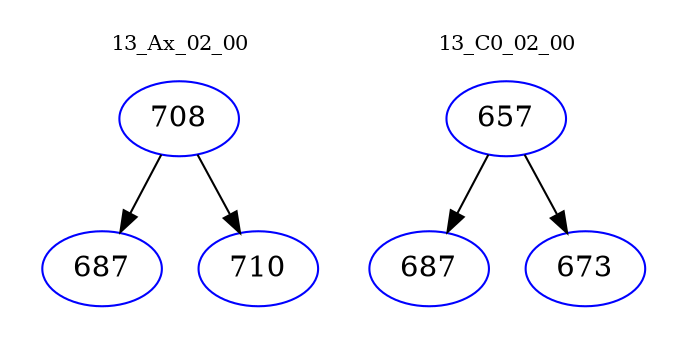 digraph{
subgraph cluster_0 {
color = white
label = "13_Ax_02_00";
fontsize=10;
T0_708 [label="708", color="blue"]
T0_708 -> T0_687 [color="black"]
T0_687 [label="687", color="blue"]
T0_708 -> T0_710 [color="black"]
T0_710 [label="710", color="blue"]
}
subgraph cluster_1 {
color = white
label = "13_C0_02_00";
fontsize=10;
T1_657 [label="657", color="blue"]
T1_657 -> T1_687 [color="black"]
T1_687 [label="687", color="blue"]
T1_657 -> T1_673 [color="black"]
T1_673 [label="673", color="blue"]
}
}

